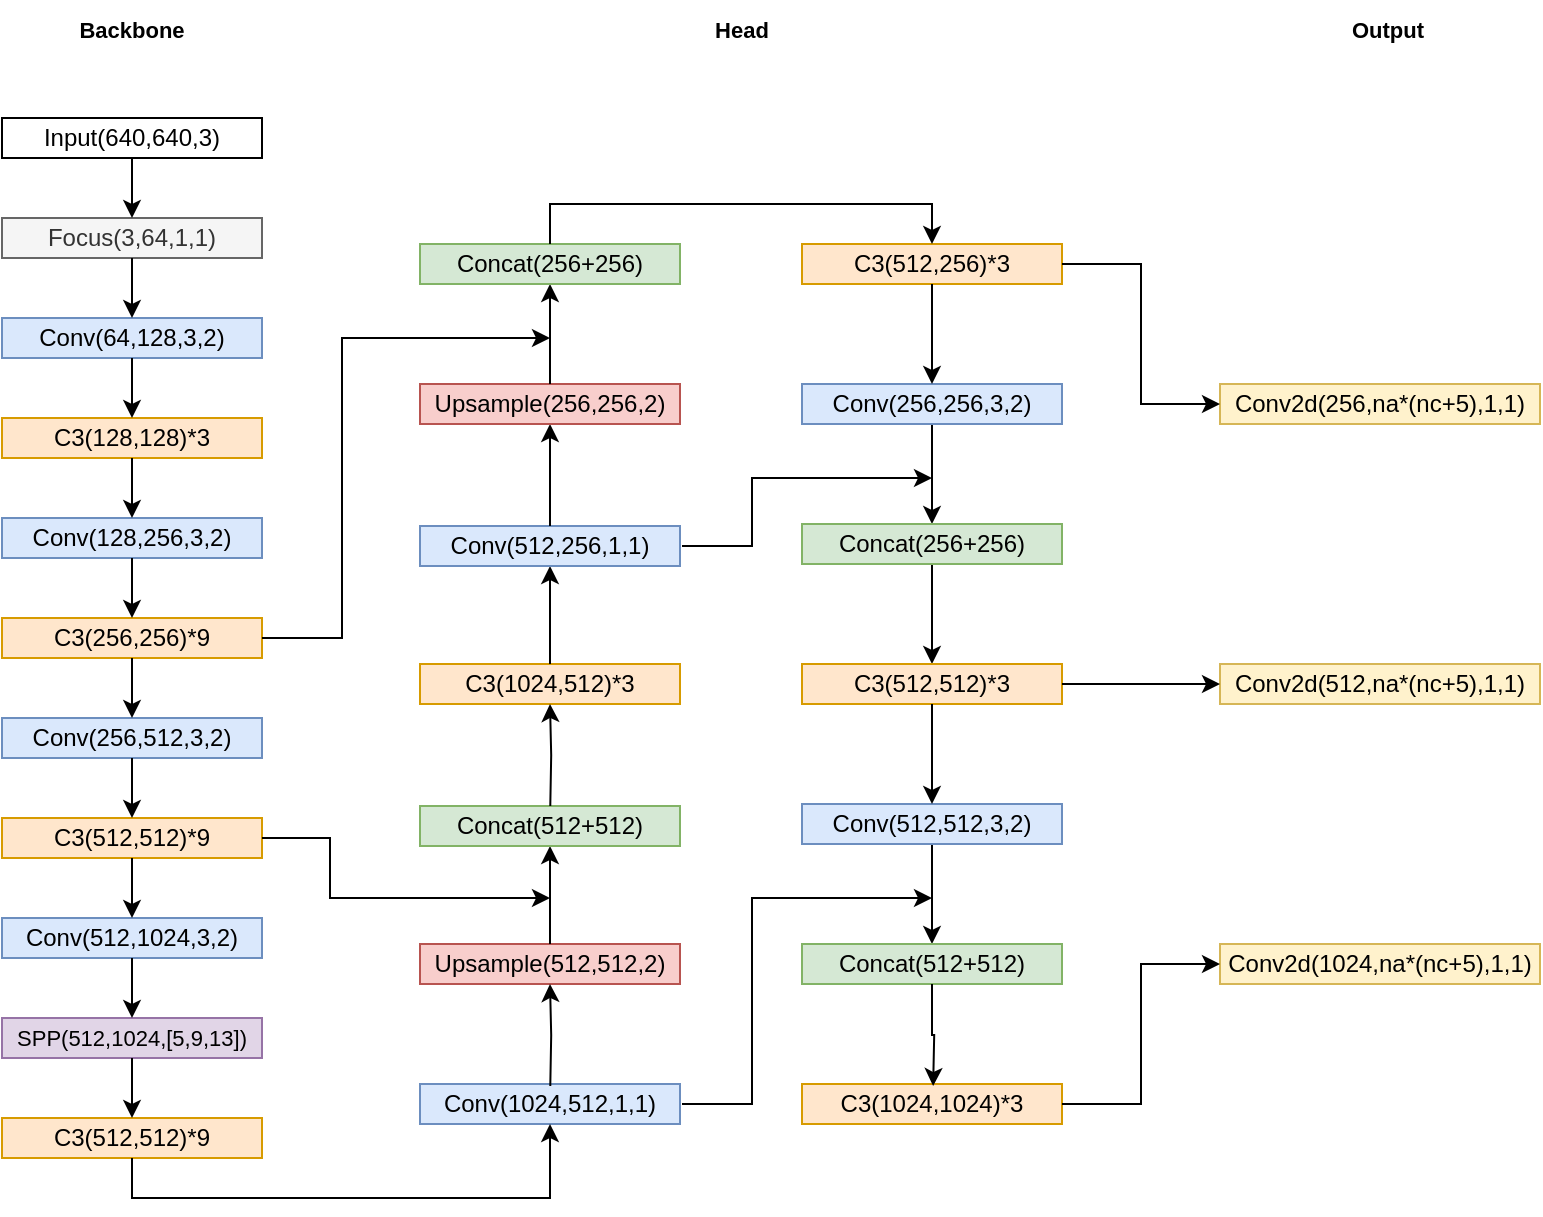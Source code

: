 <mxfile version="16.5.6" type="github">
  <diagram id="c4dD5m3eZ78O99NW7Sv5" name="第 1 页">
    <mxGraphModel dx="1503" dy="1237" grid="0" gridSize="10" guides="1" tooltips="1" connect="1" arrows="1" fold="1" page="0" pageScale="1" pageWidth="827" pageHeight="1169" math="0" shadow="0">
      <root>
        <mxCell id="0" />
        <mxCell id="1" parent="0" />
        <mxCell id="M7tG_Qng9T_QMlYk3fe1-51" value="" style="group" vertex="1" connectable="0" parent="1">
          <mxGeometry x="240" y="40" width="130" height="520" as="geometry" />
        </mxCell>
        <mxCell id="M7tG_Qng9T_QMlYk3fe1-1" value="Input(640,640,3)" style="rounded=0;whiteSpace=wrap;html=1;" vertex="1" parent="M7tG_Qng9T_QMlYk3fe1-51">
          <mxGeometry width="130" height="20" as="geometry" />
        </mxCell>
        <mxCell id="M7tG_Qng9T_QMlYk3fe1-2" value="Focus(3,64,1,1)" style="rounded=0;whiteSpace=wrap;html=1;fillColor=#f5f5f5;strokeColor=#666666;fontColor=#333333;" vertex="1" parent="M7tG_Qng9T_QMlYk3fe1-51">
          <mxGeometry y="50" width="130" height="20" as="geometry" />
        </mxCell>
        <mxCell id="M7tG_Qng9T_QMlYk3fe1-15" style="edgeStyle=orthogonalEdgeStyle;rounded=0;orthogonalLoop=1;jettySize=auto;html=1;exitX=0.5;exitY=1;exitDx=0;exitDy=0;entryX=0.5;entryY=0;entryDx=0;entryDy=0;fontSize=11;" edge="1" parent="M7tG_Qng9T_QMlYk3fe1-51" source="M7tG_Qng9T_QMlYk3fe1-1" target="M7tG_Qng9T_QMlYk3fe1-2">
          <mxGeometry relative="1" as="geometry" />
        </mxCell>
        <mxCell id="M7tG_Qng9T_QMlYk3fe1-3" value="Conv(64,128,3,2)" style="rounded=0;whiteSpace=wrap;html=1;fillColor=#dae8fc;strokeColor=#6c8ebf;" vertex="1" parent="M7tG_Qng9T_QMlYk3fe1-51">
          <mxGeometry y="100" width="130" height="20" as="geometry" />
        </mxCell>
        <mxCell id="M7tG_Qng9T_QMlYk3fe1-16" style="edgeStyle=orthogonalEdgeStyle;rounded=0;orthogonalLoop=1;jettySize=auto;html=1;exitX=0.5;exitY=1;exitDx=0;exitDy=0;fontSize=11;" edge="1" parent="M7tG_Qng9T_QMlYk3fe1-51" source="M7tG_Qng9T_QMlYk3fe1-2" target="M7tG_Qng9T_QMlYk3fe1-3">
          <mxGeometry relative="1" as="geometry" />
        </mxCell>
        <mxCell id="M7tG_Qng9T_QMlYk3fe1-4" value="C3(128,128)*3" style="rounded=0;whiteSpace=wrap;html=1;fillColor=#ffe6cc;strokeColor=#d79b00;" vertex="1" parent="M7tG_Qng9T_QMlYk3fe1-51">
          <mxGeometry y="150" width="130" height="20" as="geometry" />
        </mxCell>
        <mxCell id="M7tG_Qng9T_QMlYk3fe1-17" style="edgeStyle=orthogonalEdgeStyle;rounded=0;orthogonalLoop=1;jettySize=auto;html=1;exitX=0.5;exitY=1;exitDx=0;exitDy=0;entryX=0.5;entryY=0;entryDx=0;entryDy=0;fontSize=11;" edge="1" parent="M7tG_Qng9T_QMlYk3fe1-51" source="M7tG_Qng9T_QMlYk3fe1-3" target="M7tG_Qng9T_QMlYk3fe1-4">
          <mxGeometry relative="1" as="geometry" />
        </mxCell>
        <mxCell id="M7tG_Qng9T_QMlYk3fe1-5" value="Conv(128,256,3,2)" style="rounded=0;whiteSpace=wrap;html=1;fillColor=#dae8fc;strokeColor=#6c8ebf;" vertex="1" parent="M7tG_Qng9T_QMlYk3fe1-51">
          <mxGeometry y="200" width="130" height="20" as="geometry" />
        </mxCell>
        <mxCell id="M7tG_Qng9T_QMlYk3fe1-18" style="edgeStyle=orthogonalEdgeStyle;rounded=0;orthogonalLoop=1;jettySize=auto;html=1;exitX=0.5;exitY=1;exitDx=0;exitDy=0;entryX=0.5;entryY=0;entryDx=0;entryDy=0;fontSize=11;" edge="1" parent="M7tG_Qng9T_QMlYk3fe1-51" source="M7tG_Qng9T_QMlYk3fe1-4" target="M7tG_Qng9T_QMlYk3fe1-5">
          <mxGeometry relative="1" as="geometry" />
        </mxCell>
        <mxCell id="M7tG_Qng9T_QMlYk3fe1-6" value="C3(256,256)*9" style="rounded=0;whiteSpace=wrap;html=1;fillColor=#ffe6cc;strokeColor=#d79b00;" vertex="1" parent="M7tG_Qng9T_QMlYk3fe1-51">
          <mxGeometry y="250" width="130" height="20" as="geometry" />
        </mxCell>
        <mxCell id="M7tG_Qng9T_QMlYk3fe1-19" style="edgeStyle=orthogonalEdgeStyle;rounded=0;orthogonalLoop=1;jettySize=auto;html=1;exitX=0.5;exitY=1;exitDx=0;exitDy=0;entryX=0.5;entryY=0;entryDx=0;entryDy=0;fontSize=11;" edge="1" parent="M7tG_Qng9T_QMlYk3fe1-51" source="M7tG_Qng9T_QMlYk3fe1-5" target="M7tG_Qng9T_QMlYk3fe1-6">
          <mxGeometry relative="1" as="geometry" />
        </mxCell>
        <mxCell id="M7tG_Qng9T_QMlYk3fe1-7" value="Conv(256,512,3,2)" style="rounded=0;whiteSpace=wrap;html=1;fillColor=#dae8fc;strokeColor=#6c8ebf;" vertex="1" parent="M7tG_Qng9T_QMlYk3fe1-51">
          <mxGeometry y="300" width="130" height="20" as="geometry" />
        </mxCell>
        <mxCell id="M7tG_Qng9T_QMlYk3fe1-20" style="edgeStyle=orthogonalEdgeStyle;rounded=0;orthogonalLoop=1;jettySize=auto;html=1;exitX=0.5;exitY=1;exitDx=0;exitDy=0;entryX=0.5;entryY=0;entryDx=0;entryDy=0;fontSize=11;" edge="1" parent="M7tG_Qng9T_QMlYk3fe1-51" source="M7tG_Qng9T_QMlYk3fe1-6" target="M7tG_Qng9T_QMlYk3fe1-7">
          <mxGeometry relative="1" as="geometry" />
        </mxCell>
        <mxCell id="M7tG_Qng9T_QMlYk3fe1-8" value="C3(512,512)*9" style="rounded=0;whiteSpace=wrap;html=1;fillColor=#ffe6cc;strokeColor=#d79b00;" vertex="1" parent="M7tG_Qng9T_QMlYk3fe1-51">
          <mxGeometry y="350" width="130" height="20" as="geometry" />
        </mxCell>
        <mxCell id="M7tG_Qng9T_QMlYk3fe1-21" style="edgeStyle=orthogonalEdgeStyle;rounded=0;orthogonalLoop=1;jettySize=auto;html=1;exitX=0.5;exitY=1;exitDx=0;exitDy=0;entryX=0.5;entryY=0;entryDx=0;entryDy=0;fontSize=11;" edge="1" parent="M7tG_Qng9T_QMlYk3fe1-51" source="M7tG_Qng9T_QMlYk3fe1-7" target="M7tG_Qng9T_QMlYk3fe1-8">
          <mxGeometry relative="1" as="geometry" />
        </mxCell>
        <mxCell id="M7tG_Qng9T_QMlYk3fe1-9" value="Conv(512,1024,3,2)" style="rounded=0;whiteSpace=wrap;html=1;fillColor=#dae8fc;strokeColor=#6c8ebf;" vertex="1" parent="M7tG_Qng9T_QMlYk3fe1-51">
          <mxGeometry y="400" width="130" height="20" as="geometry" />
        </mxCell>
        <mxCell id="M7tG_Qng9T_QMlYk3fe1-22" style="edgeStyle=orthogonalEdgeStyle;rounded=0;orthogonalLoop=1;jettySize=auto;html=1;exitX=0.5;exitY=1;exitDx=0;exitDy=0;entryX=0.5;entryY=0;entryDx=0;entryDy=0;fontSize=11;" edge="1" parent="M7tG_Qng9T_QMlYk3fe1-51" source="M7tG_Qng9T_QMlYk3fe1-8" target="M7tG_Qng9T_QMlYk3fe1-9">
          <mxGeometry relative="1" as="geometry" />
        </mxCell>
        <mxCell id="M7tG_Qng9T_QMlYk3fe1-12" value="&lt;font style=&quot;font-size: 11px&quot;&gt;SPP(512,1024,[5,9,13])&lt;/font&gt;" style="rounded=0;whiteSpace=wrap;html=1;fillColor=#e1d5e7;strokeColor=#9673a6;" vertex="1" parent="M7tG_Qng9T_QMlYk3fe1-51">
          <mxGeometry y="450" width="130" height="20" as="geometry" />
        </mxCell>
        <mxCell id="M7tG_Qng9T_QMlYk3fe1-23" style="edgeStyle=orthogonalEdgeStyle;rounded=0;orthogonalLoop=1;jettySize=auto;html=1;exitX=0.5;exitY=1;exitDx=0;exitDy=0;entryX=0.5;entryY=0;entryDx=0;entryDy=0;fontSize=11;" edge="1" parent="M7tG_Qng9T_QMlYk3fe1-51" source="M7tG_Qng9T_QMlYk3fe1-9" target="M7tG_Qng9T_QMlYk3fe1-12">
          <mxGeometry relative="1" as="geometry" />
        </mxCell>
        <mxCell id="M7tG_Qng9T_QMlYk3fe1-13" value="C3(512,512)*9" style="rounded=0;whiteSpace=wrap;html=1;fillColor=#ffe6cc;strokeColor=#d79b00;" vertex="1" parent="M7tG_Qng9T_QMlYk3fe1-51">
          <mxGeometry y="500" width="130" height="20" as="geometry" />
        </mxCell>
        <mxCell id="M7tG_Qng9T_QMlYk3fe1-24" style="edgeStyle=orthogonalEdgeStyle;rounded=0;orthogonalLoop=1;jettySize=auto;html=1;exitX=0.5;exitY=1;exitDx=0;exitDy=0;entryX=0.5;entryY=0;entryDx=0;entryDy=0;fontSize=11;" edge="1" parent="M7tG_Qng9T_QMlYk3fe1-51" source="M7tG_Qng9T_QMlYk3fe1-12" target="M7tG_Qng9T_QMlYk3fe1-13">
          <mxGeometry relative="1" as="geometry" />
        </mxCell>
        <mxCell id="M7tG_Qng9T_QMlYk3fe1-52" value="" style="group" vertex="1" connectable="0" parent="1">
          <mxGeometry x="449" y="103" width="130" height="440" as="geometry" />
        </mxCell>
        <mxCell id="M7tG_Qng9T_QMlYk3fe1-26" value="Conv(1024,512,1,1)" style="rounded=0;whiteSpace=wrap;html=1;fillColor=#dae8fc;strokeColor=#6c8ebf;" vertex="1" parent="M7tG_Qng9T_QMlYk3fe1-52">
          <mxGeometry y="420" width="130" height="20" as="geometry" />
        </mxCell>
        <mxCell id="M7tG_Qng9T_QMlYk3fe1-27" value="Upsample(512,512,2)" style="rounded=0;whiteSpace=wrap;html=1;fillColor=#f8cecc;strokeColor=#b85450;" vertex="1" parent="M7tG_Qng9T_QMlYk3fe1-52">
          <mxGeometry y="350" width="130" height="20" as="geometry" />
        </mxCell>
        <mxCell id="M7tG_Qng9T_QMlYk3fe1-58" style="edgeStyle=orthogonalEdgeStyle;rounded=0;orthogonalLoop=1;jettySize=auto;html=1;exitX=0.5;exitY=0;exitDx=0;exitDy=0;entryX=0.5;entryY=1;entryDx=0;entryDy=0;fontSize=11;" edge="1" parent="M7tG_Qng9T_QMlYk3fe1-52" source="M7tG_Qng9T_QMlYk3fe1-27" target="M7tG_Qng9T_QMlYk3fe1-29">
          <mxGeometry relative="1" as="geometry" />
        </mxCell>
        <mxCell id="M7tG_Qng9T_QMlYk3fe1-29" value="Concat(512+512)" style="rounded=0;whiteSpace=wrap;html=1;fillColor=#d5e8d4;strokeColor=#82b366;" vertex="1" parent="M7tG_Qng9T_QMlYk3fe1-52">
          <mxGeometry y="281" width="130" height="20" as="geometry" />
        </mxCell>
        <mxCell id="M7tG_Qng9T_QMlYk3fe1-30" value="C3(1024,512)*3" style="rounded=0;whiteSpace=wrap;html=1;fillColor=#ffe6cc;strokeColor=#d79b00;" vertex="1" parent="M7tG_Qng9T_QMlYk3fe1-52">
          <mxGeometry y="210" width="130" height="20" as="geometry" />
        </mxCell>
        <mxCell id="M7tG_Qng9T_QMlYk3fe1-56" style="edgeStyle=orthogonalEdgeStyle;rounded=0;orthogonalLoop=1;jettySize=auto;html=1;fontSize=11;entryX=0.5;entryY=1;entryDx=0;entryDy=0;" edge="1" parent="M7tG_Qng9T_QMlYk3fe1-52" source="M7tG_Qng9T_QMlYk3fe1-30" target="M7tG_Qng9T_QMlYk3fe1-31">
          <mxGeometry relative="1" as="geometry" />
        </mxCell>
        <mxCell id="M7tG_Qng9T_QMlYk3fe1-31" value="Conv(512,256,1,1)" style="rounded=0;whiteSpace=wrap;html=1;fillColor=#dae8fc;strokeColor=#6c8ebf;" vertex="1" parent="M7tG_Qng9T_QMlYk3fe1-52">
          <mxGeometry y="141" width="130" height="20" as="geometry" />
        </mxCell>
        <mxCell id="M7tG_Qng9T_QMlYk3fe1-55" style="edgeStyle=orthogonalEdgeStyle;rounded=0;orthogonalLoop=1;jettySize=auto;html=1;exitX=0.5;exitY=0;exitDx=0;exitDy=0;entryX=0.5;entryY=1;entryDx=0;entryDy=0;fontSize=11;" edge="1" parent="M7tG_Qng9T_QMlYk3fe1-52" source="M7tG_Qng9T_QMlYk3fe1-31" target="M7tG_Qng9T_QMlYk3fe1-32">
          <mxGeometry relative="1" as="geometry" />
        </mxCell>
        <mxCell id="M7tG_Qng9T_QMlYk3fe1-32" value="Upsample(256,256,2)" style="rounded=0;whiteSpace=wrap;html=1;fillColor=#f8cecc;strokeColor=#b85450;" vertex="1" parent="M7tG_Qng9T_QMlYk3fe1-52">
          <mxGeometry y="70" width="130" height="20" as="geometry" />
        </mxCell>
        <mxCell id="M7tG_Qng9T_QMlYk3fe1-54" style="edgeStyle=orthogonalEdgeStyle;rounded=0;orthogonalLoop=1;jettySize=auto;html=1;exitX=0.5;exitY=0;exitDx=0;exitDy=0;entryX=0.5;entryY=1;entryDx=0;entryDy=0;fontSize=11;" edge="1" parent="M7tG_Qng9T_QMlYk3fe1-52" source="M7tG_Qng9T_QMlYk3fe1-32" target="M7tG_Qng9T_QMlYk3fe1-33">
          <mxGeometry relative="1" as="geometry" />
        </mxCell>
        <mxCell id="M7tG_Qng9T_QMlYk3fe1-33" value="Concat(256+256)" style="rounded=0;whiteSpace=wrap;html=1;fillColor=#d5e8d4;strokeColor=#82b366;" vertex="1" parent="M7tG_Qng9T_QMlYk3fe1-52">
          <mxGeometry width="130" height="20" as="geometry" />
        </mxCell>
        <mxCell id="M7tG_Qng9T_QMlYk3fe1-53" value="" style="group" vertex="1" connectable="0" parent="1">
          <mxGeometry x="640" y="103" width="130" height="440" as="geometry" />
        </mxCell>
        <mxCell id="M7tG_Qng9T_QMlYk3fe1-36" value="C3(512,256)*3" style="rounded=0;whiteSpace=wrap;html=1;fillColor=#ffe6cc;strokeColor=#d79b00;" vertex="1" parent="M7tG_Qng9T_QMlYk3fe1-53">
          <mxGeometry width="130" height="20" as="geometry" />
        </mxCell>
        <mxCell id="M7tG_Qng9T_QMlYk3fe1-60" style="edgeStyle=orthogonalEdgeStyle;rounded=0;orthogonalLoop=1;jettySize=auto;html=1;exitX=0.5;exitY=1;exitDx=0;exitDy=0;entryX=0.5;entryY=0;entryDx=0;entryDy=0;fontSize=11;" edge="1" parent="M7tG_Qng9T_QMlYk3fe1-53" source="M7tG_Qng9T_QMlYk3fe1-37" target="M7tG_Qng9T_QMlYk3fe1-38">
          <mxGeometry relative="1" as="geometry" />
        </mxCell>
        <mxCell id="M7tG_Qng9T_QMlYk3fe1-37" value="Conv(256,256,3,2)" style="rounded=0;whiteSpace=wrap;html=1;fillColor=#dae8fc;strokeColor=#6c8ebf;" vertex="1" parent="M7tG_Qng9T_QMlYk3fe1-53">
          <mxGeometry y="70" width="130" height="20" as="geometry" />
        </mxCell>
        <mxCell id="M7tG_Qng9T_QMlYk3fe1-35" style="edgeStyle=orthogonalEdgeStyle;rounded=0;orthogonalLoop=1;jettySize=auto;html=1;exitX=0.5;exitY=1;exitDx=0;exitDy=0;entryX=0.5;entryY=0;entryDx=0;entryDy=0;fontSize=11;" edge="1" parent="M7tG_Qng9T_QMlYk3fe1-53" source="M7tG_Qng9T_QMlYk3fe1-36" target="M7tG_Qng9T_QMlYk3fe1-37">
          <mxGeometry relative="1" as="geometry" />
        </mxCell>
        <mxCell id="M7tG_Qng9T_QMlYk3fe1-61" style="edgeStyle=orthogonalEdgeStyle;rounded=0;orthogonalLoop=1;jettySize=auto;html=1;exitX=0.5;exitY=1;exitDx=0;exitDy=0;entryX=0.5;entryY=0;entryDx=0;entryDy=0;fontSize=11;" edge="1" parent="M7tG_Qng9T_QMlYk3fe1-53" source="M7tG_Qng9T_QMlYk3fe1-38" target="M7tG_Qng9T_QMlYk3fe1-40">
          <mxGeometry relative="1" as="geometry" />
        </mxCell>
        <mxCell id="M7tG_Qng9T_QMlYk3fe1-38" value="Concat(256+256)" style="rounded=0;whiteSpace=wrap;html=1;fillColor=#d5e8d4;strokeColor=#82b366;" vertex="1" parent="M7tG_Qng9T_QMlYk3fe1-53">
          <mxGeometry y="140" width="130" height="20" as="geometry" />
        </mxCell>
        <mxCell id="M7tG_Qng9T_QMlYk3fe1-40" value="C3(512,512)*3" style="rounded=0;whiteSpace=wrap;html=1;fillColor=#ffe6cc;strokeColor=#d79b00;" vertex="1" parent="M7tG_Qng9T_QMlYk3fe1-53">
          <mxGeometry y="210" width="130" height="20" as="geometry" />
        </mxCell>
        <mxCell id="M7tG_Qng9T_QMlYk3fe1-62" style="edgeStyle=orthogonalEdgeStyle;rounded=0;orthogonalLoop=1;jettySize=auto;html=1;exitX=0.5;exitY=1;exitDx=0;exitDy=0;entryX=0.5;entryY=0;entryDx=0;entryDy=0;fontSize=11;" edge="1" parent="M7tG_Qng9T_QMlYk3fe1-53" source="M7tG_Qng9T_QMlYk3fe1-41" target="M7tG_Qng9T_QMlYk3fe1-42">
          <mxGeometry relative="1" as="geometry" />
        </mxCell>
        <mxCell id="M7tG_Qng9T_QMlYk3fe1-41" value="Conv(512,512,3,2)" style="rounded=0;whiteSpace=wrap;html=1;fillColor=#dae8fc;strokeColor=#6c8ebf;" vertex="1" parent="M7tG_Qng9T_QMlYk3fe1-53">
          <mxGeometry y="280" width="130" height="20" as="geometry" />
        </mxCell>
        <mxCell id="M7tG_Qng9T_QMlYk3fe1-39" style="edgeStyle=orthogonalEdgeStyle;rounded=0;orthogonalLoop=1;jettySize=auto;html=1;exitX=0.5;exitY=1;exitDx=0;exitDy=0;entryX=0.5;entryY=0;entryDx=0;entryDy=0;fontSize=11;" edge="1" parent="M7tG_Qng9T_QMlYk3fe1-53" source="M7tG_Qng9T_QMlYk3fe1-40" target="M7tG_Qng9T_QMlYk3fe1-41">
          <mxGeometry relative="1" as="geometry" />
        </mxCell>
        <mxCell id="M7tG_Qng9T_QMlYk3fe1-42" value="Concat(512+512)" style="rounded=0;whiteSpace=wrap;html=1;fillColor=#d5e8d4;strokeColor=#82b366;" vertex="1" parent="M7tG_Qng9T_QMlYk3fe1-53">
          <mxGeometry y="350" width="130" height="20" as="geometry" />
        </mxCell>
        <mxCell id="M7tG_Qng9T_QMlYk3fe1-43" value="C3(1024,1024)*3" style="rounded=0;whiteSpace=wrap;html=1;fillColor=#ffe6cc;strokeColor=#d79b00;" vertex="1" parent="M7tG_Qng9T_QMlYk3fe1-53">
          <mxGeometry y="420" width="130" height="20" as="geometry" />
        </mxCell>
        <mxCell id="M7tG_Qng9T_QMlYk3fe1-57" style="edgeStyle=orthogonalEdgeStyle;rounded=0;orthogonalLoop=1;jettySize=auto;html=1;exitX=0.5;exitY=1;exitDx=0;exitDy=0;fontSize=11;entryX=0.5;entryY=1;entryDx=0;entryDy=0;" edge="1" parent="1" target="M7tG_Qng9T_QMlYk3fe1-30">
          <mxGeometry relative="1" as="geometry">
            <mxPoint x="514.143" y="384" as="sourcePoint" />
          </mxGeometry>
        </mxCell>
        <mxCell id="M7tG_Qng9T_QMlYk3fe1-59" style="edgeStyle=orthogonalEdgeStyle;rounded=0;orthogonalLoop=1;jettySize=auto;html=1;exitX=0.5;exitY=1;exitDx=0;exitDy=0;fontSize=11;entryX=0.5;entryY=1;entryDx=0;entryDy=0;" edge="1" parent="1" target="M7tG_Qng9T_QMlYk3fe1-27">
          <mxGeometry relative="1" as="geometry">
            <mxPoint x="514.143" y="524" as="sourcePoint" />
          </mxGeometry>
        </mxCell>
        <mxCell id="M7tG_Qng9T_QMlYk3fe1-63" style="edgeStyle=orthogonalEdgeStyle;rounded=0;orthogonalLoop=1;jettySize=auto;html=1;exitX=0.5;exitY=1;exitDx=0;exitDy=0;fontSize=11;" edge="1" parent="1" source="M7tG_Qng9T_QMlYk3fe1-42">
          <mxGeometry relative="1" as="geometry">
            <mxPoint x="705.571" y="524" as="targetPoint" />
          </mxGeometry>
        </mxCell>
        <mxCell id="M7tG_Qng9T_QMlYk3fe1-64" value="Backbone" style="text;html=1;strokeColor=none;fillColor=none;align=center;verticalAlign=middle;whiteSpace=wrap;rounded=0;fontSize=11;strokeWidth=2;fontStyle=1;flipV=1;" vertex="1" parent="1">
          <mxGeometry x="275" y="-19" width="60" height="30" as="geometry" />
        </mxCell>
        <mxCell id="M7tG_Qng9T_QMlYk3fe1-65" value="Head" style="text;html=1;strokeColor=none;fillColor=none;align=center;verticalAlign=middle;whiteSpace=wrap;rounded=0;fontSize=11;strokeWidth=2;fontStyle=1;flipV=1;" vertex="1" parent="1">
          <mxGeometry x="580" y="-19" width="60" height="30" as="geometry" />
        </mxCell>
        <mxCell id="M7tG_Qng9T_QMlYk3fe1-66" value="Output" style="text;html=1;strokeColor=none;fillColor=none;align=center;verticalAlign=middle;whiteSpace=wrap;rounded=0;fontSize=11;strokeWidth=2;fontStyle=1;flipV=1;" vertex="1" parent="1">
          <mxGeometry x="903" y="-19" width="60" height="30" as="geometry" />
        </mxCell>
        <mxCell id="M7tG_Qng9T_QMlYk3fe1-67" value="" style="group" vertex="1" connectable="0" parent="1">
          <mxGeometry x="849" y="173" width="160" height="300" as="geometry" />
        </mxCell>
        <mxCell id="M7tG_Qng9T_QMlYk3fe1-44" value="Conv2d(256,na*(nc+5),1,1)" style="rounded=0;whiteSpace=wrap;html=1;fillColor=#fff2cc;strokeColor=#d6b656;" vertex="1" parent="M7tG_Qng9T_QMlYk3fe1-67">
          <mxGeometry width="160" height="20" as="geometry" />
        </mxCell>
        <mxCell id="M7tG_Qng9T_QMlYk3fe1-48" value="Conv2d(512,na*(nc+5),1,1)" style="rounded=0;whiteSpace=wrap;html=1;fillColor=#fff2cc;strokeColor=#d6b656;" vertex="1" parent="M7tG_Qng9T_QMlYk3fe1-67">
          <mxGeometry y="140" width="160" height="20" as="geometry" />
        </mxCell>
        <mxCell id="M7tG_Qng9T_QMlYk3fe1-49" value="Conv2d(1024,na*(nc+5),1,1)" style="rounded=0;whiteSpace=wrap;html=1;fillColor=#fff2cc;strokeColor=#d6b656;" vertex="1" parent="M7tG_Qng9T_QMlYk3fe1-67">
          <mxGeometry y="280" width="160" height="20" as="geometry" />
        </mxCell>
        <mxCell id="M7tG_Qng9T_QMlYk3fe1-68" style="edgeStyle=orthogonalEdgeStyle;rounded=0;orthogonalLoop=1;jettySize=auto;html=1;fontSize=11;" edge="1" parent="1">
          <mxGeometry relative="1" as="geometry">
            <mxPoint x="514" y="150" as="targetPoint" />
            <mxPoint x="370" y="300" as="sourcePoint" />
            <Array as="points">
              <mxPoint x="410" y="300" />
              <mxPoint x="410" y="150" />
            </Array>
          </mxGeometry>
        </mxCell>
        <mxCell id="M7tG_Qng9T_QMlYk3fe1-69" style="edgeStyle=orthogonalEdgeStyle;rounded=0;orthogonalLoop=1;jettySize=auto;html=1;exitX=0.5;exitY=1;exitDx=0;exitDy=0;entryX=0.5;entryY=1;entryDx=0;entryDy=0;fontSize=11;" edge="1" parent="1" source="M7tG_Qng9T_QMlYk3fe1-13" target="M7tG_Qng9T_QMlYk3fe1-26">
          <mxGeometry relative="1" as="geometry" />
        </mxCell>
        <mxCell id="M7tG_Qng9T_QMlYk3fe1-70" style="edgeStyle=orthogonalEdgeStyle;rounded=0;orthogonalLoop=1;jettySize=auto;html=1;fontSize=11;" edge="1" parent="1">
          <mxGeometry relative="1" as="geometry">
            <mxPoint x="514" y="430" as="targetPoint" />
            <mxPoint x="370" y="400" as="sourcePoint" />
            <Array as="points">
              <mxPoint x="404" y="400" />
              <mxPoint x="404" y="430" />
            </Array>
          </mxGeometry>
        </mxCell>
        <mxCell id="M7tG_Qng9T_QMlYk3fe1-71" style="edgeStyle=orthogonalEdgeStyle;rounded=0;orthogonalLoop=1;jettySize=auto;html=1;exitX=0.5;exitY=0;exitDx=0;exitDy=0;entryX=0.5;entryY=0;entryDx=0;entryDy=0;fontSize=11;" edge="1" parent="1" source="M7tG_Qng9T_QMlYk3fe1-33" target="M7tG_Qng9T_QMlYk3fe1-36">
          <mxGeometry relative="1" as="geometry" />
        </mxCell>
        <mxCell id="M7tG_Qng9T_QMlYk3fe1-72" style="edgeStyle=orthogonalEdgeStyle;rounded=0;orthogonalLoop=1;jettySize=auto;html=1;fontSize=11;" edge="1" parent="1">
          <mxGeometry relative="1" as="geometry">
            <mxPoint x="705" y="220" as="targetPoint" />
            <mxPoint x="580" y="254" as="sourcePoint" />
            <Array as="points">
              <mxPoint x="615" y="254" />
              <mxPoint x="615" y="220" />
            </Array>
          </mxGeometry>
        </mxCell>
        <mxCell id="M7tG_Qng9T_QMlYk3fe1-73" style="edgeStyle=orthogonalEdgeStyle;rounded=0;orthogonalLoop=1;jettySize=auto;html=1;fontSize=11;" edge="1" parent="1">
          <mxGeometry relative="1" as="geometry">
            <mxPoint x="705" y="430" as="targetPoint" />
            <mxPoint x="580" y="533" as="sourcePoint" />
            <Array as="points">
              <mxPoint x="615" y="533" />
            </Array>
          </mxGeometry>
        </mxCell>
        <mxCell id="M7tG_Qng9T_QMlYk3fe1-74" style="edgeStyle=orthogonalEdgeStyle;rounded=0;orthogonalLoop=1;jettySize=auto;html=1;exitX=1;exitY=0.5;exitDx=0;exitDy=0;entryX=0;entryY=0.5;entryDx=0;entryDy=0;fontSize=11;" edge="1" parent="1" source="M7tG_Qng9T_QMlYk3fe1-43" target="M7tG_Qng9T_QMlYk3fe1-49">
          <mxGeometry relative="1" as="geometry" />
        </mxCell>
        <mxCell id="M7tG_Qng9T_QMlYk3fe1-75" style="edgeStyle=orthogonalEdgeStyle;rounded=0;orthogonalLoop=1;jettySize=auto;html=1;exitX=1;exitY=0.5;exitDx=0;exitDy=0;entryX=0;entryY=0.5;entryDx=0;entryDy=0;fontSize=11;" edge="1" parent="1" source="M7tG_Qng9T_QMlYk3fe1-40" target="M7tG_Qng9T_QMlYk3fe1-48">
          <mxGeometry relative="1" as="geometry" />
        </mxCell>
        <mxCell id="M7tG_Qng9T_QMlYk3fe1-76" style="edgeStyle=orthogonalEdgeStyle;rounded=0;orthogonalLoop=1;jettySize=auto;html=1;exitX=1;exitY=0.5;exitDx=0;exitDy=0;entryX=0;entryY=0.5;entryDx=0;entryDy=0;fontSize=11;" edge="1" parent="1" source="M7tG_Qng9T_QMlYk3fe1-36" target="M7tG_Qng9T_QMlYk3fe1-44">
          <mxGeometry relative="1" as="geometry" />
        </mxCell>
      </root>
    </mxGraphModel>
  </diagram>
</mxfile>

